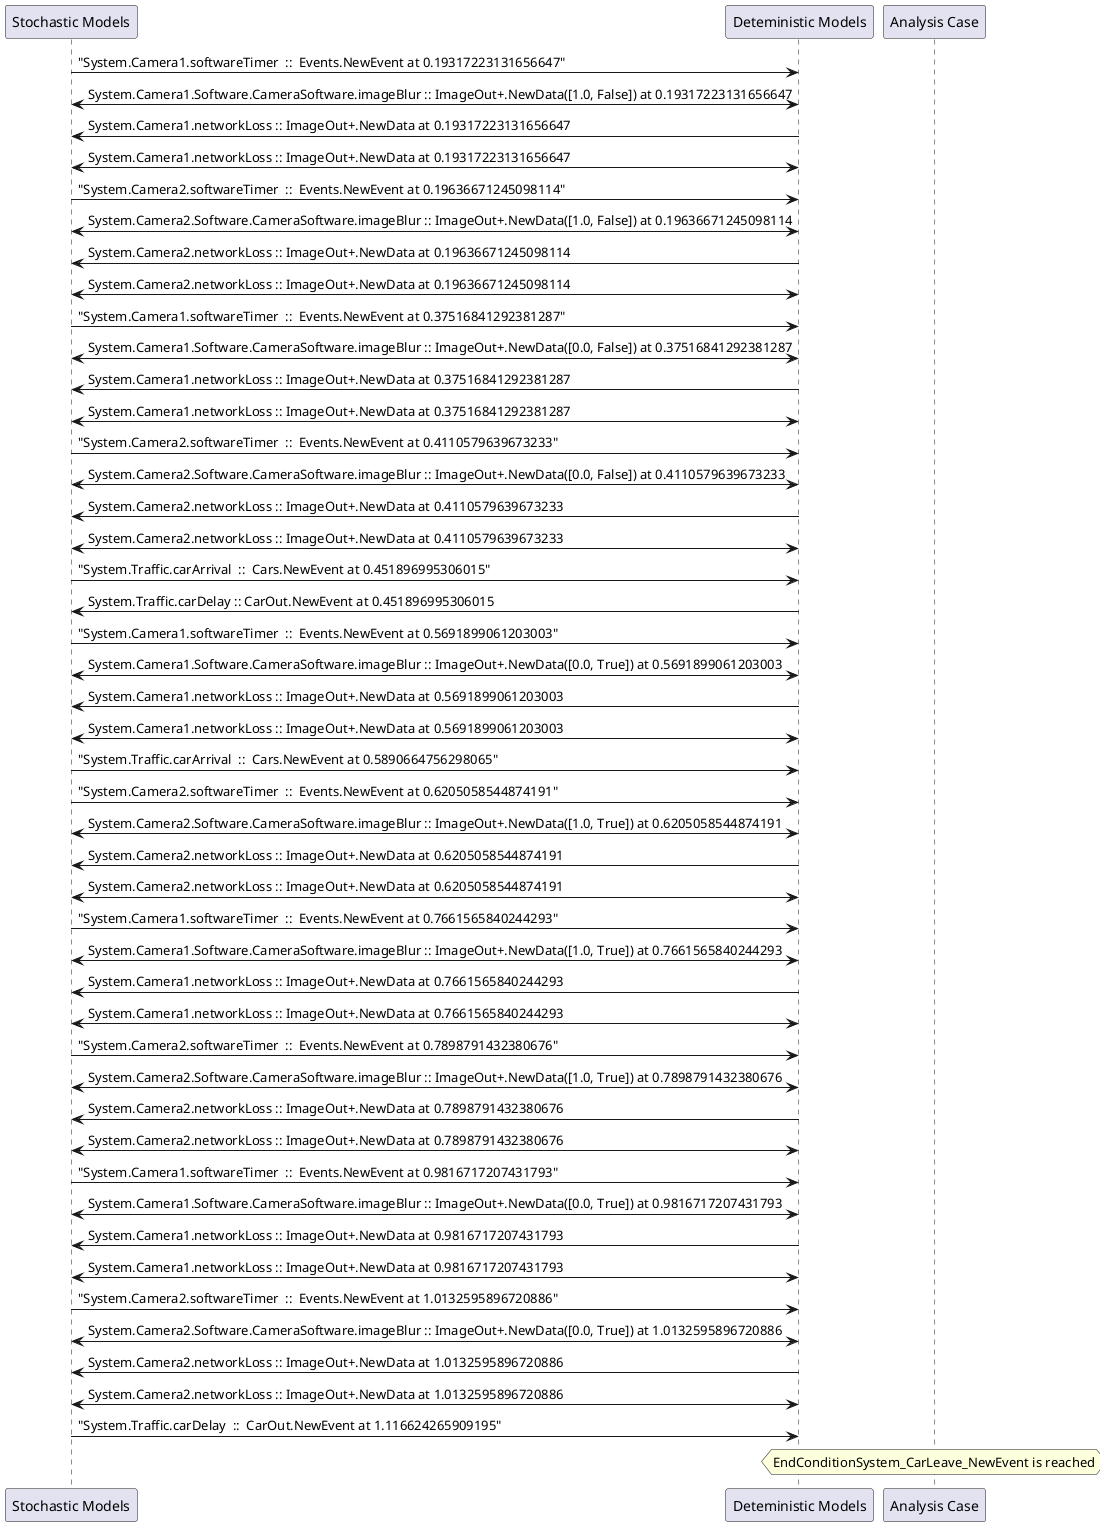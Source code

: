 
	@startuml
	participant "Stochastic Models" as stochmodel
	participant "Deteministic Models" as detmodel
	participant "Analysis Case" as analysis
	{9230_stop} stochmodel -> detmodel : "System.Camera1.softwareTimer  ::  Events.NewEvent at 0.19317223131656647"
detmodel <-> stochmodel : System.Camera1.Software.CameraSoftware.imageBlur :: ImageOut+.NewData([1.0, False]) at 0.19317223131656647
detmodel -> stochmodel : System.Camera1.networkLoss :: ImageOut+.NewData at 0.19317223131656647
detmodel <-> stochmodel : System.Camera1.networkLoss :: ImageOut+.NewData at 0.19317223131656647
{9246_stop} stochmodel -> detmodel : "System.Camera2.softwareTimer  ::  Events.NewEvent at 0.19636671245098114"
detmodel <-> stochmodel : System.Camera2.Software.CameraSoftware.imageBlur :: ImageOut+.NewData([1.0, False]) at 0.19636671245098114
detmodel -> stochmodel : System.Camera2.networkLoss :: ImageOut+.NewData at 0.19636671245098114
detmodel <-> stochmodel : System.Camera2.networkLoss :: ImageOut+.NewData at 0.19636671245098114
{9231_stop} stochmodel -> detmodel : "System.Camera1.softwareTimer  ::  Events.NewEvent at 0.37516841292381287"
detmodel <-> stochmodel : System.Camera1.Software.CameraSoftware.imageBlur :: ImageOut+.NewData([0.0, False]) at 0.37516841292381287
detmodel -> stochmodel : System.Camera1.networkLoss :: ImageOut+.NewData at 0.37516841292381287
detmodel <-> stochmodel : System.Camera1.networkLoss :: ImageOut+.NewData at 0.37516841292381287
{9247_stop} stochmodel -> detmodel : "System.Camera2.softwareTimer  ::  Events.NewEvent at 0.4110579639673233"
detmodel <-> stochmodel : System.Camera2.Software.CameraSoftware.imageBlur :: ImageOut+.NewData([0.0, False]) at 0.4110579639673233
detmodel -> stochmodel : System.Camera2.networkLoss :: ImageOut+.NewData at 0.4110579639673233
detmodel <-> stochmodel : System.Camera2.networkLoss :: ImageOut+.NewData at 0.4110579639673233
{9261_stop} stochmodel -> detmodel : "System.Traffic.carArrival  ::  Cars.NewEvent at 0.451896995306015"
{9266_start} detmodel -> stochmodel : System.Traffic.carDelay :: CarOut.NewEvent at 0.451896995306015
{9232_stop} stochmodel -> detmodel : "System.Camera1.softwareTimer  ::  Events.NewEvent at 0.5691899061203003"
detmodel <-> stochmodel : System.Camera1.Software.CameraSoftware.imageBlur :: ImageOut+.NewData([0.0, True]) at 0.5691899061203003
detmodel -> stochmodel : System.Camera1.networkLoss :: ImageOut+.NewData at 0.5691899061203003
detmodel <-> stochmodel : System.Camera1.networkLoss :: ImageOut+.NewData at 0.5691899061203003
{9262_stop} stochmodel -> detmodel : "System.Traffic.carArrival  ::  Cars.NewEvent at 0.5890664756298065"
{9248_stop} stochmodel -> detmodel : "System.Camera2.softwareTimer  ::  Events.NewEvent at 0.6205058544874191"
detmodel <-> stochmodel : System.Camera2.Software.CameraSoftware.imageBlur :: ImageOut+.NewData([1.0, True]) at 0.6205058544874191
detmodel -> stochmodel : System.Camera2.networkLoss :: ImageOut+.NewData at 0.6205058544874191
detmodel <-> stochmodel : System.Camera2.networkLoss :: ImageOut+.NewData at 0.6205058544874191
{9233_stop} stochmodel -> detmodel : "System.Camera1.softwareTimer  ::  Events.NewEvent at 0.7661565840244293"
detmodel <-> stochmodel : System.Camera1.Software.CameraSoftware.imageBlur :: ImageOut+.NewData([1.0, True]) at 0.7661565840244293
detmodel -> stochmodel : System.Camera1.networkLoss :: ImageOut+.NewData at 0.7661565840244293
detmodel <-> stochmodel : System.Camera1.networkLoss :: ImageOut+.NewData at 0.7661565840244293
{9249_stop} stochmodel -> detmodel : "System.Camera2.softwareTimer  ::  Events.NewEvent at 0.7898791432380676"
detmodel <-> stochmodel : System.Camera2.Software.CameraSoftware.imageBlur :: ImageOut+.NewData([1.0, True]) at 0.7898791432380676
detmodel -> stochmodel : System.Camera2.networkLoss :: ImageOut+.NewData at 0.7898791432380676
detmodel <-> stochmodel : System.Camera2.networkLoss :: ImageOut+.NewData at 0.7898791432380676
{9234_stop} stochmodel -> detmodel : "System.Camera1.softwareTimer  ::  Events.NewEvent at 0.9816717207431793"
detmodel <-> stochmodel : System.Camera1.Software.CameraSoftware.imageBlur :: ImageOut+.NewData([0.0, True]) at 0.9816717207431793
detmodel -> stochmodel : System.Camera1.networkLoss :: ImageOut+.NewData at 0.9816717207431793
detmodel <-> stochmodel : System.Camera1.networkLoss :: ImageOut+.NewData at 0.9816717207431793
{9250_stop} stochmodel -> detmodel : "System.Camera2.softwareTimer  ::  Events.NewEvent at 1.0132595896720886"
detmodel <-> stochmodel : System.Camera2.Software.CameraSoftware.imageBlur :: ImageOut+.NewData([0.0, True]) at 1.0132595896720886
detmodel -> stochmodel : System.Camera2.networkLoss :: ImageOut+.NewData at 1.0132595896720886
detmodel <-> stochmodel : System.Camera2.networkLoss :: ImageOut+.NewData at 1.0132595896720886
{9266_stop} stochmodel -> detmodel : "System.Traffic.carDelay  ::  CarOut.NewEvent at 1.116624265909195"
{9266_start} <-> {9266_stop} : delay
hnote over analysis 
EndConditionSystem_CarLeave_NewEvent is reached
endnote
@enduml
